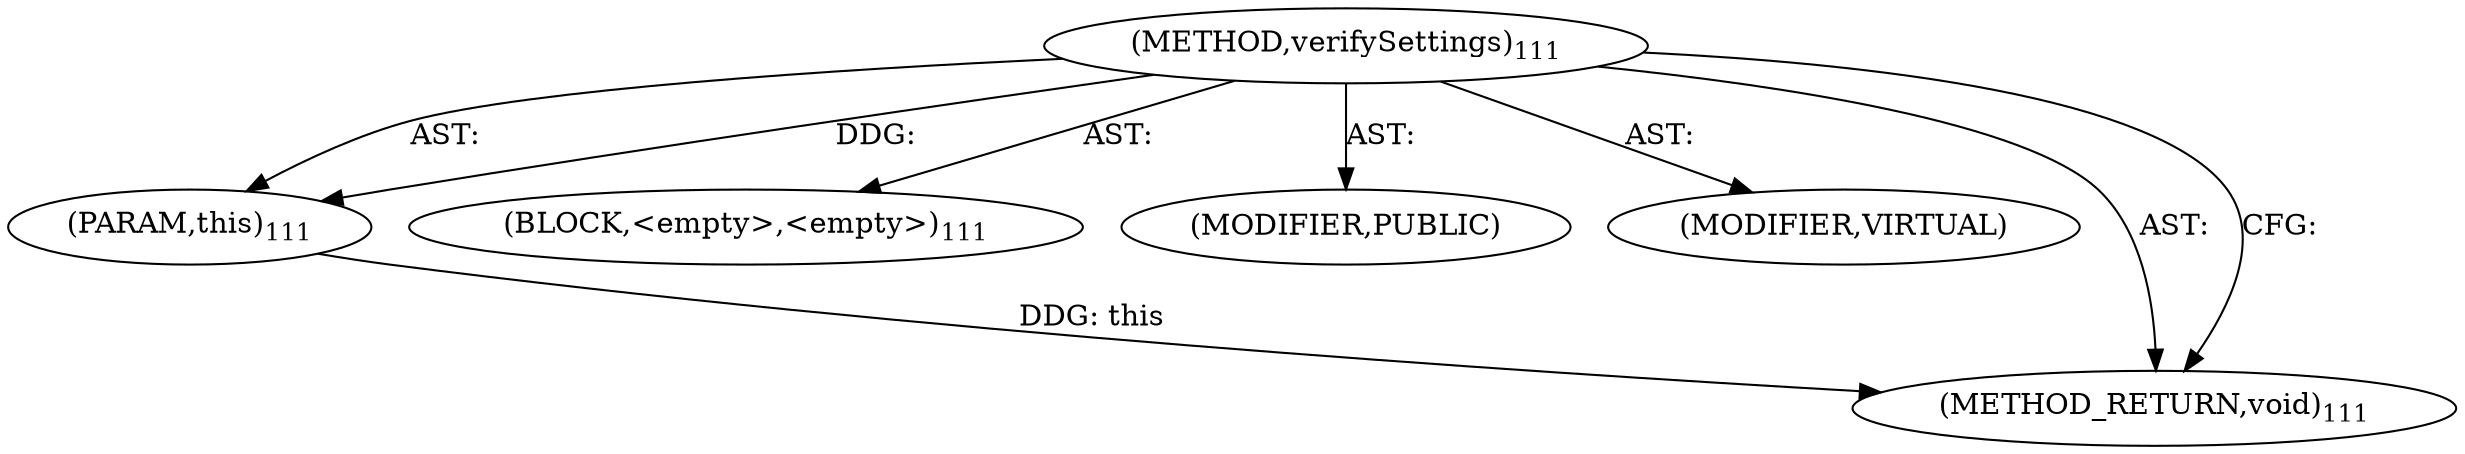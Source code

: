 digraph "verifySettings" {  
"111669149699" [label = <(METHOD,verifySettings)<SUB>111</SUB>> ]
"115964116997" [label = <(PARAM,this)<SUB>111</SUB>> ]
"25769803780" [label = <(BLOCK,&lt;empty&gt;,&lt;empty&gt;)<SUB>111</SUB>> ]
"133143986183" [label = <(MODIFIER,PUBLIC)> ]
"133143986184" [label = <(MODIFIER,VIRTUAL)> ]
"128849018883" [label = <(METHOD_RETURN,void)<SUB>111</SUB>> ]
  "111669149699" -> "115964116997"  [ label = "AST: "] 
  "111669149699" -> "25769803780"  [ label = "AST: "] 
  "111669149699" -> "133143986183"  [ label = "AST: "] 
  "111669149699" -> "133143986184"  [ label = "AST: "] 
  "111669149699" -> "128849018883"  [ label = "AST: "] 
  "111669149699" -> "128849018883"  [ label = "CFG: "] 
  "115964116997" -> "128849018883"  [ label = "DDG: this"] 
  "111669149699" -> "115964116997"  [ label = "DDG: "] 
}
